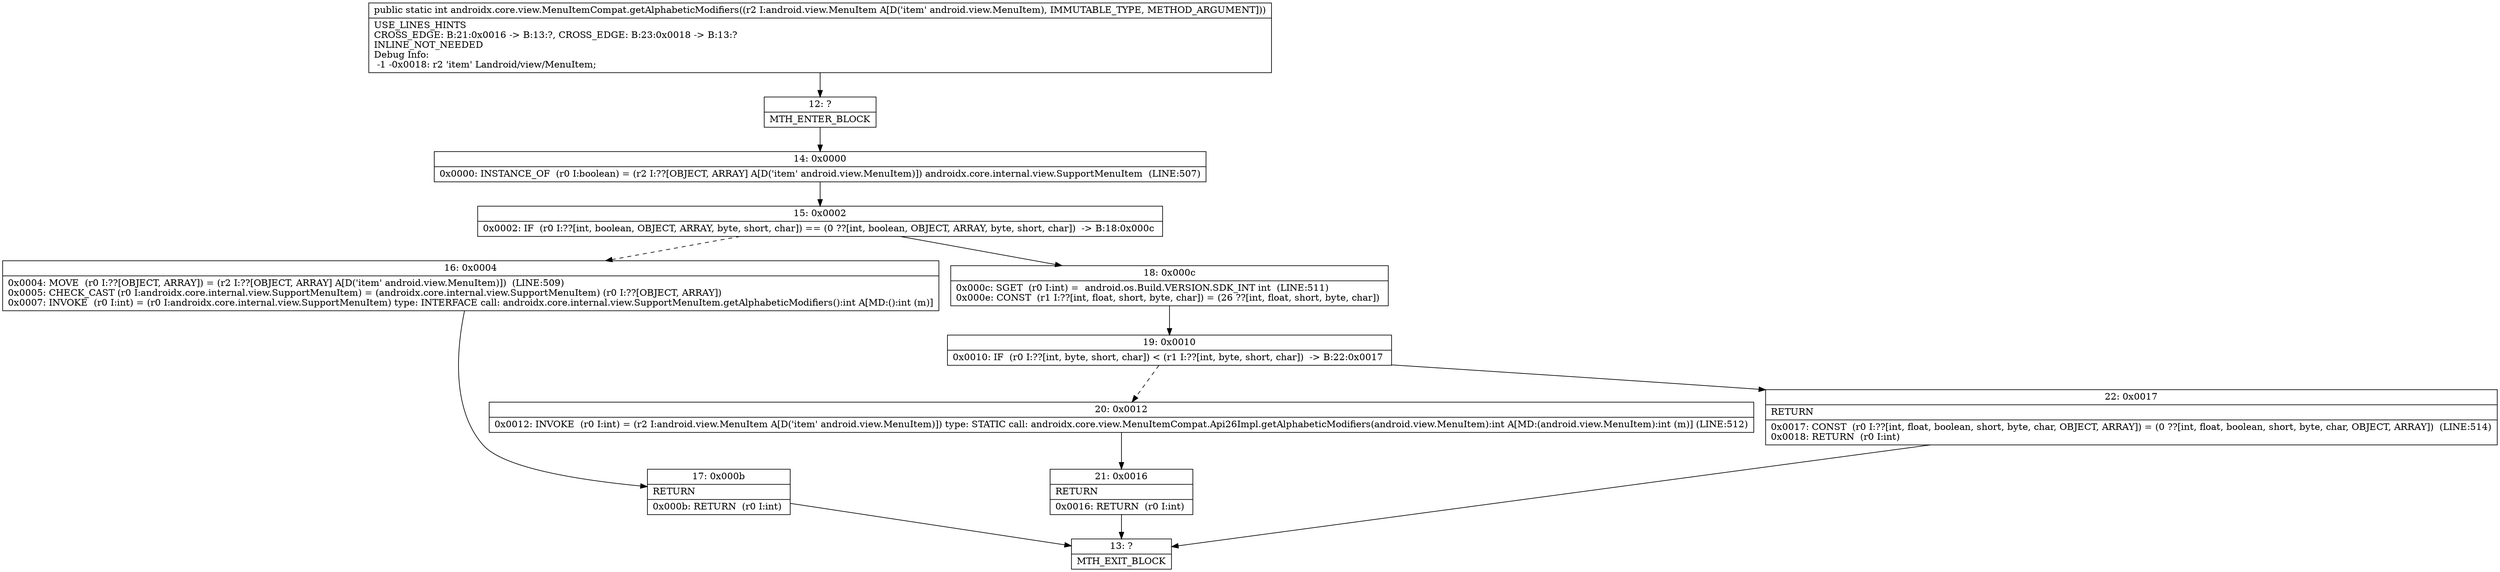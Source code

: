 digraph "CFG forandroidx.core.view.MenuItemCompat.getAlphabeticModifiers(Landroid\/view\/MenuItem;)I" {
Node_12 [shape=record,label="{12\:\ ?|MTH_ENTER_BLOCK\l}"];
Node_14 [shape=record,label="{14\:\ 0x0000|0x0000: INSTANCE_OF  (r0 I:boolean) = (r2 I:??[OBJECT, ARRAY] A[D('item' android.view.MenuItem)]) androidx.core.internal.view.SupportMenuItem  (LINE:507)\l}"];
Node_15 [shape=record,label="{15\:\ 0x0002|0x0002: IF  (r0 I:??[int, boolean, OBJECT, ARRAY, byte, short, char]) == (0 ??[int, boolean, OBJECT, ARRAY, byte, short, char])  \-\> B:18:0x000c \l}"];
Node_16 [shape=record,label="{16\:\ 0x0004|0x0004: MOVE  (r0 I:??[OBJECT, ARRAY]) = (r2 I:??[OBJECT, ARRAY] A[D('item' android.view.MenuItem)])  (LINE:509)\l0x0005: CHECK_CAST (r0 I:androidx.core.internal.view.SupportMenuItem) = (androidx.core.internal.view.SupportMenuItem) (r0 I:??[OBJECT, ARRAY]) \l0x0007: INVOKE  (r0 I:int) = (r0 I:androidx.core.internal.view.SupportMenuItem) type: INTERFACE call: androidx.core.internal.view.SupportMenuItem.getAlphabeticModifiers():int A[MD:():int (m)]\l}"];
Node_17 [shape=record,label="{17\:\ 0x000b|RETURN\l|0x000b: RETURN  (r0 I:int) \l}"];
Node_13 [shape=record,label="{13\:\ ?|MTH_EXIT_BLOCK\l}"];
Node_18 [shape=record,label="{18\:\ 0x000c|0x000c: SGET  (r0 I:int) =  android.os.Build.VERSION.SDK_INT int  (LINE:511)\l0x000e: CONST  (r1 I:??[int, float, short, byte, char]) = (26 ??[int, float, short, byte, char]) \l}"];
Node_19 [shape=record,label="{19\:\ 0x0010|0x0010: IF  (r0 I:??[int, byte, short, char]) \< (r1 I:??[int, byte, short, char])  \-\> B:22:0x0017 \l}"];
Node_20 [shape=record,label="{20\:\ 0x0012|0x0012: INVOKE  (r0 I:int) = (r2 I:android.view.MenuItem A[D('item' android.view.MenuItem)]) type: STATIC call: androidx.core.view.MenuItemCompat.Api26Impl.getAlphabeticModifiers(android.view.MenuItem):int A[MD:(android.view.MenuItem):int (m)] (LINE:512)\l}"];
Node_21 [shape=record,label="{21\:\ 0x0016|RETURN\l|0x0016: RETURN  (r0 I:int) \l}"];
Node_22 [shape=record,label="{22\:\ 0x0017|RETURN\l|0x0017: CONST  (r0 I:??[int, float, boolean, short, byte, char, OBJECT, ARRAY]) = (0 ??[int, float, boolean, short, byte, char, OBJECT, ARRAY])  (LINE:514)\l0x0018: RETURN  (r0 I:int) \l}"];
MethodNode[shape=record,label="{public static int androidx.core.view.MenuItemCompat.getAlphabeticModifiers((r2 I:android.view.MenuItem A[D('item' android.view.MenuItem), IMMUTABLE_TYPE, METHOD_ARGUMENT]))  | USE_LINES_HINTS\lCROSS_EDGE: B:21:0x0016 \-\> B:13:?, CROSS_EDGE: B:23:0x0018 \-\> B:13:?\lINLINE_NOT_NEEDED\lDebug Info:\l  \-1 \-0x0018: r2 'item' Landroid\/view\/MenuItem;\l}"];
MethodNode -> Node_12;Node_12 -> Node_14;
Node_14 -> Node_15;
Node_15 -> Node_16[style=dashed];
Node_15 -> Node_18;
Node_16 -> Node_17;
Node_17 -> Node_13;
Node_18 -> Node_19;
Node_19 -> Node_20[style=dashed];
Node_19 -> Node_22;
Node_20 -> Node_21;
Node_21 -> Node_13;
Node_22 -> Node_13;
}

